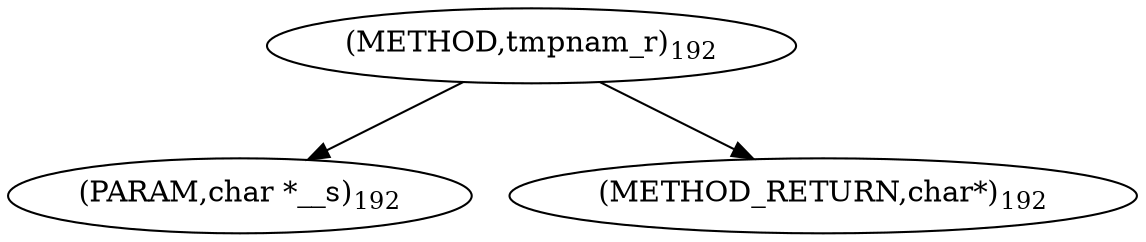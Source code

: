 digraph "tmpnam_r" {  
"2503" [label = <(METHOD,tmpnam_r)<SUB>192</SUB>> ]
"2504" [label = <(PARAM,char *__s)<SUB>192</SUB>> ]
"2505" [label = <(METHOD_RETURN,char*)<SUB>192</SUB>> ]
  "2503" -> "2504" 
  "2503" -> "2505" 
}
